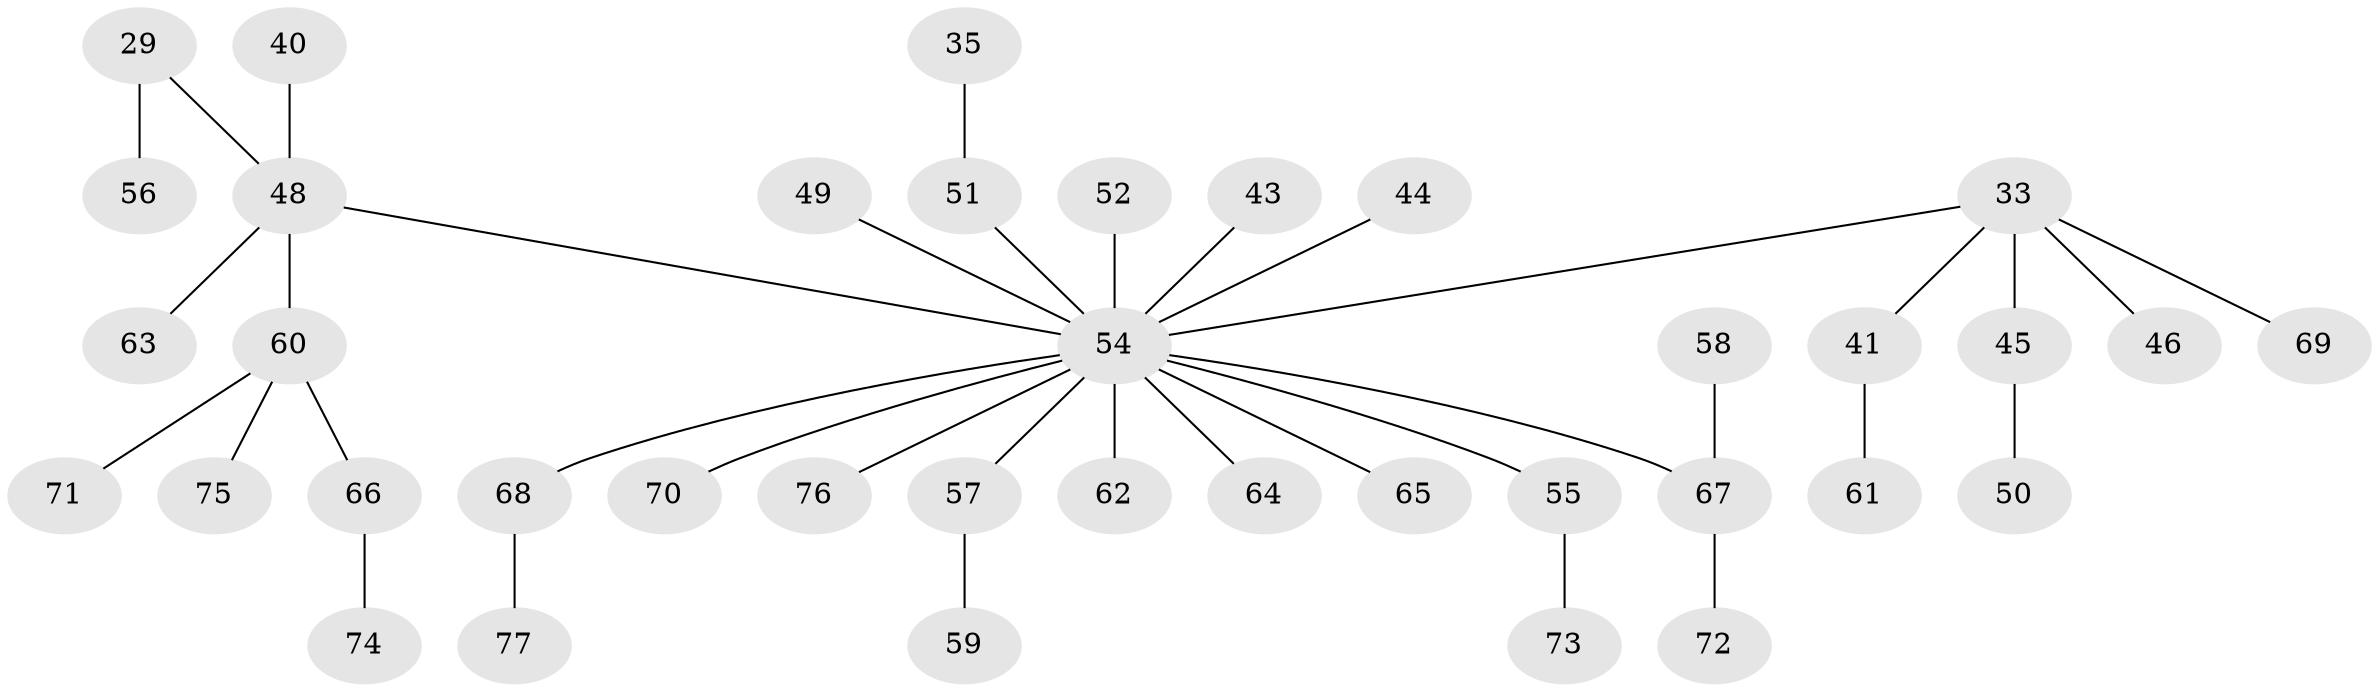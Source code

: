 // original degree distribution, {3: 0.24675324675324675, 5: 0.012987012987012988, 4: 0.05194805194805195, 2: 0.2077922077922078, 6: 0.012987012987012988, 1: 0.4675324675324675}
// Generated by graph-tools (version 1.1) at 2025/56/03/04/25 21:56:37]
// undirected, 38 vertices, 37 edges
graph export_dot {
graph [start="1"]
  node [color=gray90,style=filled];
  29 [super="+25+23"];
  33 [super="+31+22"];
  35;
  40;
  41;
  43;
  44;
  45;
  46;
  48 [super="+14+19"];
  49;
  50;
  51 [super="+32"];
  52;
  54 [super="+12+21+13+24+34+27+37+38+39+42+30"];
  55;
  56;
  57;
  58;
  59;
  60 [super="+47"];
  61;
  62;
  63;
  64;
  65;
  66;
  67 [super="+5+6+28"];
  68 [super="+53"];
  69;
  70;
  71;
  72;
  73;
  74;
  75;
  76;
  77;
  29 -- 56;
  29 -- 48;
  33 -- 41;
  33 -- 69;
  33 -- 54;
  33 -- 45;
  33 -- 46;
  35 -- 51;
  40 -- 48;
  41 -- 61;
  43 -- 54;
  44 -- 54;
  45 -- 50;
  48 -- 63;
  48 -- 54;
  48 -- 60;
  49 -- 54;
  51 -- 54;
  52 -- 54;
  54 -- 67;
  54 -- 57;
  54 -- 70;
  54 -- 55;
  54 -- 65;
  54 -- 64;
  54 -- 76;
  54 -- 62;
  54 -- 68;
  55 -- 73;
  57 -- 59;
  58 -- 67;
  60 -- 71;
  60 -- 75;
  60 -- 66;
  66 -- 74;
  67 -- 72;
  68 -- 77;
}
